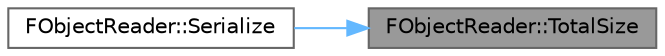 digraph "FObjectReader::TotalSize"
{
 // INTERACTIVE_SVG=YES
 // LATEX_PDF_SIZE
  bgcolor="transparent";
  edge [fontname=Helvetica,fontsize=10,labelfontname=Helvetica,labelfontsize=10];
  node [fontname=Helvetica,fontsize=10,shape=box,height=0.2,width=0.4];
  rankdir="RL";
  Node1 [id="Node000001",label="FObjectReader::TotalSize",height=0.2,width=0.4,color="gray40", fillcolor="grey60", style="filled", fontcolor="black",tooltip="Returns total size of the backing data storage."];
  Node1 -> Node2 [id="edge1_Node000001_Node000002",dir="back",color="steelblue1",style="solid",tooltip=" "];
  Node2 [id="Node000002",label="FObjectReader::Serialize",height=0.2,width=0.4,color="grey40", fillcolor="white", style="filled",URL="$df/de4/classFObjectReader.html#ac475a75d1dcb1f6df03e74fcaaffaf95",tooltip=" "];
}
